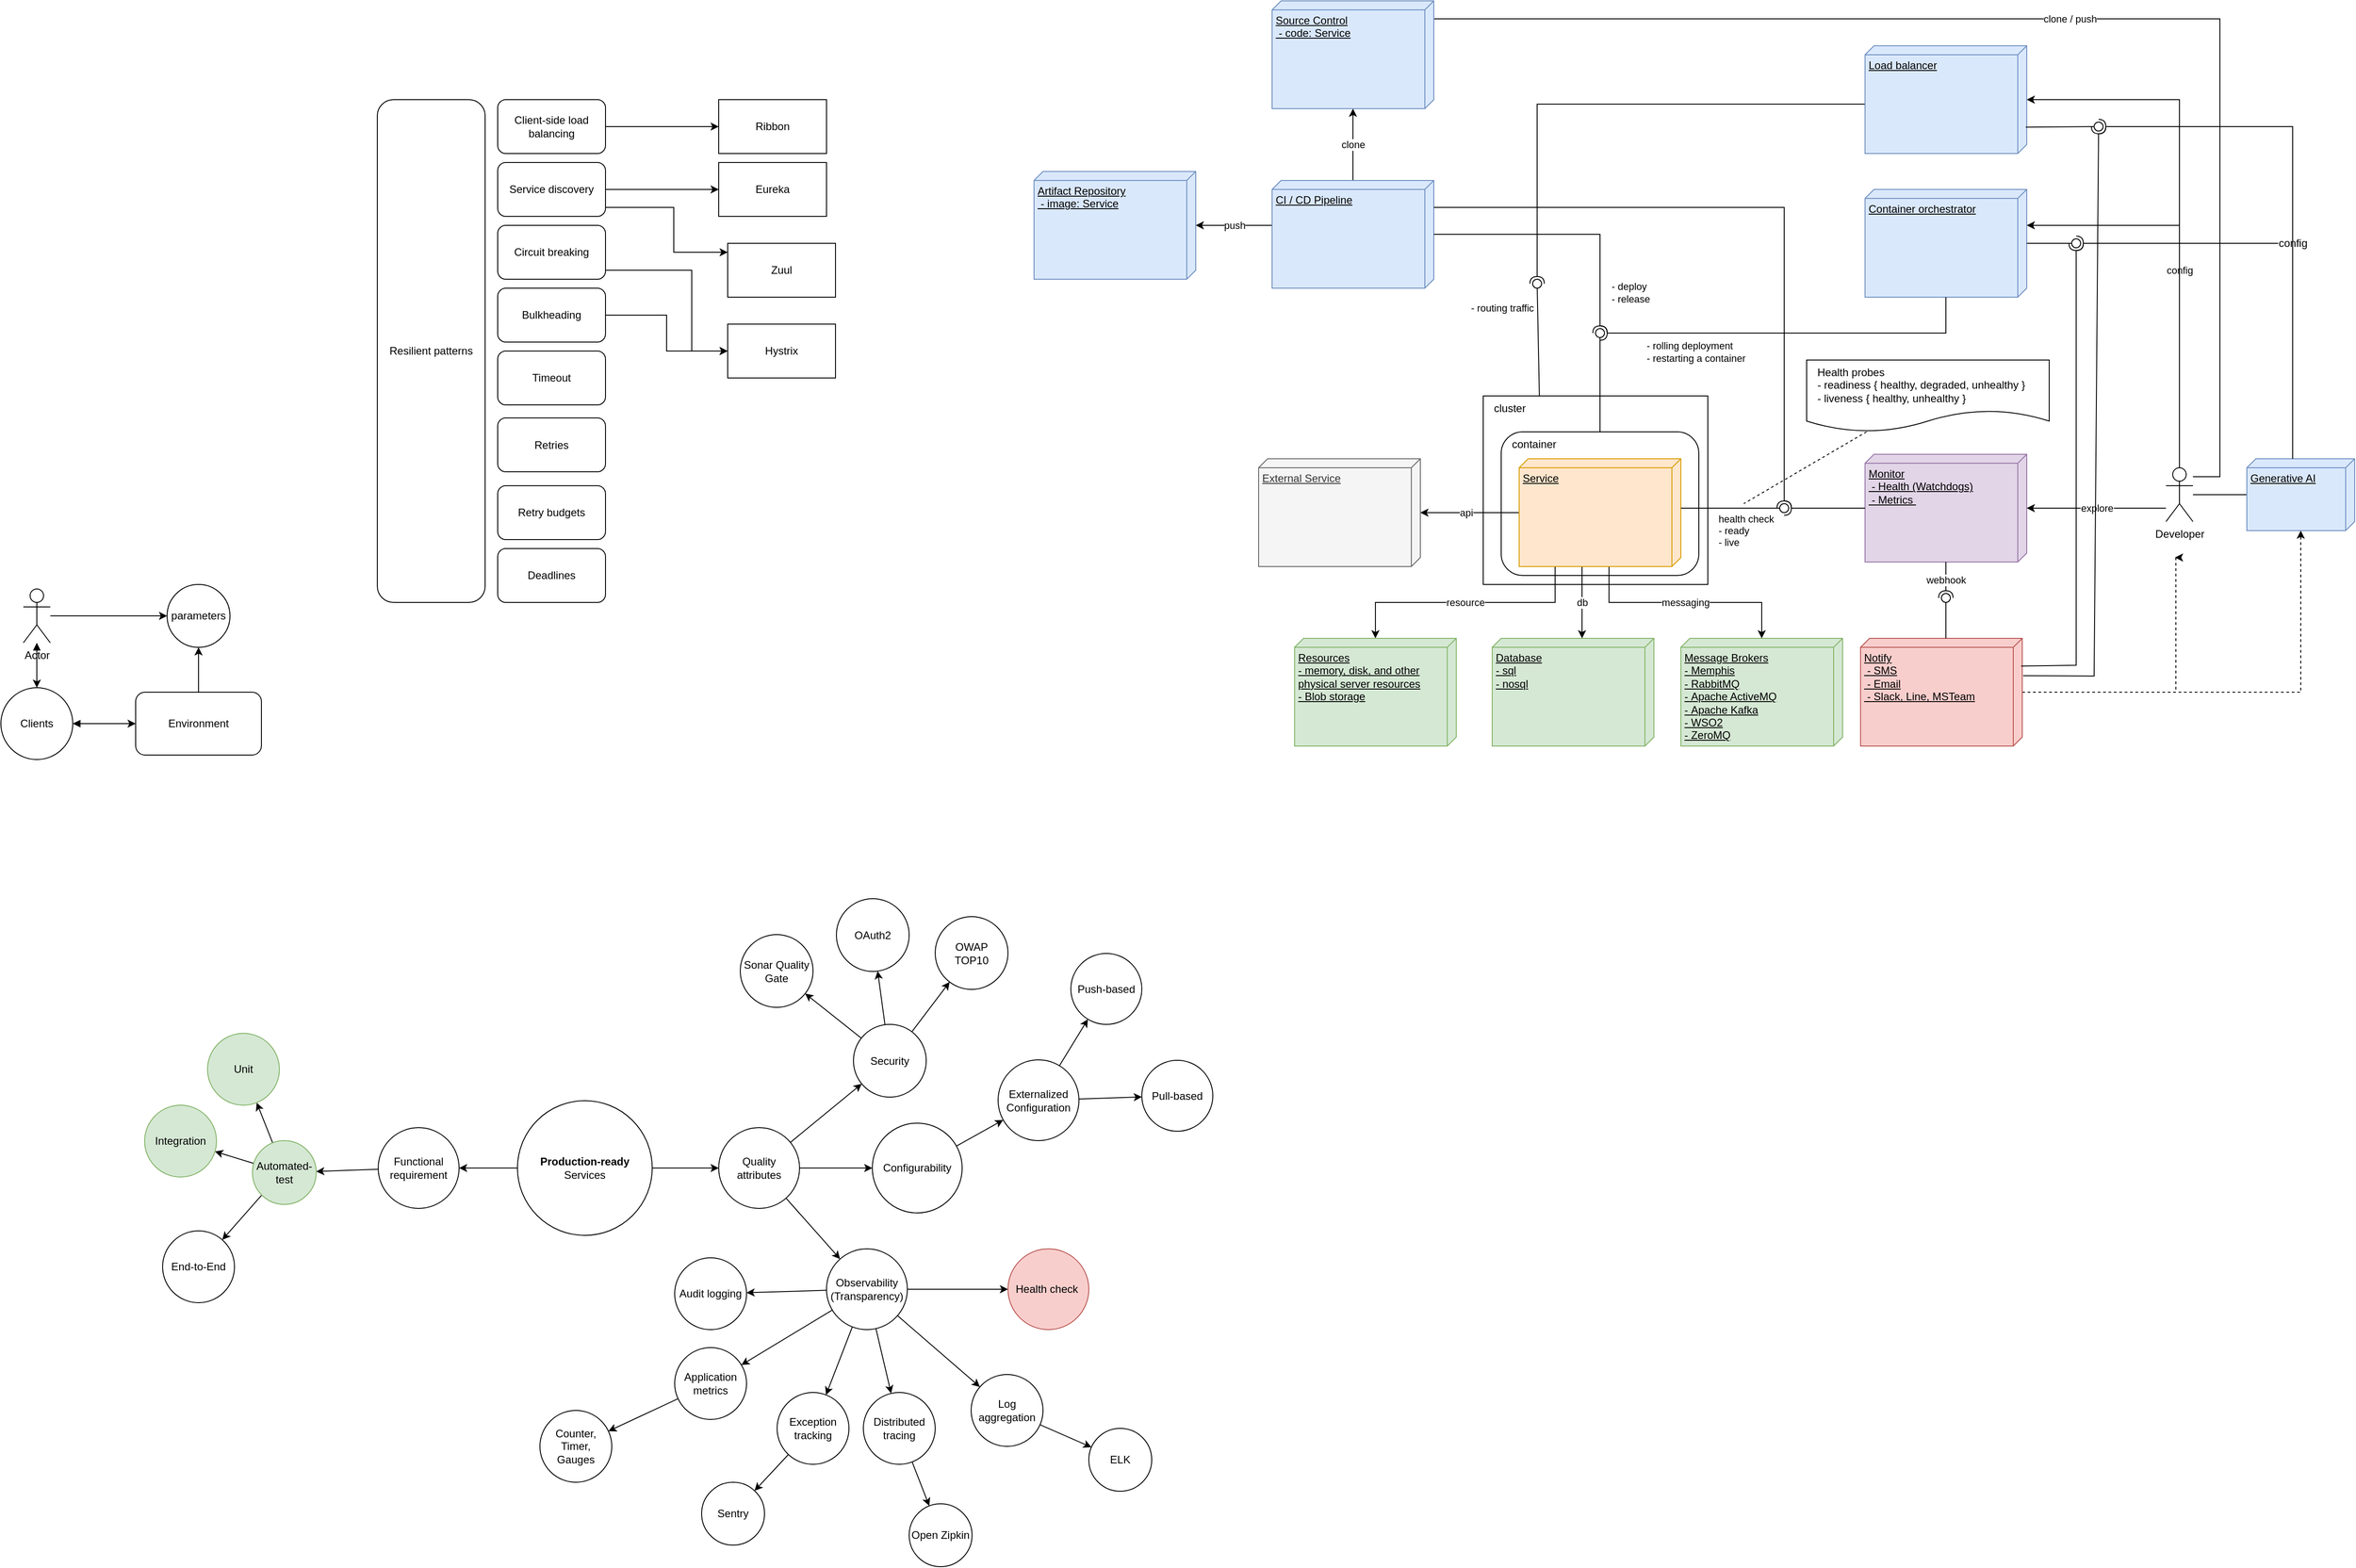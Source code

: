 <mxfile version="21.6.6" type="github">
  <diagram name="หน้า-1" id="d8-UFD6SmvWyo62A5cIa">
    <mxGraphModel dx="1761" dy="565" grid="1" gridSize="10" guides="1" tooltips="1" connect="1" arrows="1" fold="1" page="1" pageScale="1" pageWidth="827" pageHeight="1169" math="0" shadow="0">
      <root>
        <mxCell id="0" />
        <mxCell id="1" parent="0" />
        <mxCell id="7wkQh-Zvsg0QSBGbQNZC-4" value="Resilient patterns" style="rounded=1;whiteSpace=wrap;html=1;" parent="1" vertex="1">
          <mxGeometry x="-71" y="190" width="120" height="560" as="geometry" />
        </mxCell>
        <mxCell id="7wkQh-Zvsg0QSBGbQNZC-21" style="edgeStyle=orthogonalEdgeStyle;rounded=0;orthogonalLoop=1;jettySize=auto;html=1;" parent="1" source="7wkQh-Zvsg0QSBGbQNZC-5" target="7wkQh-Zvsg0QSBGbQNZC-15" edge="1">
          <mxGeometry relative="1" as="geometry" />
        </mxCell>
        <mxCell id="7wkQh-Zvsg0QSBGbQNZC-5" value="Client-side load balancing" style="rounded=1;whiteSpace=wrap;html=1;" parent="1" vertex="1">
          <mxGeometry x="63" y="190" width="120" height="60" as="geometry" />
        </mxCell>
        <mxCell id="7wkQh-Zvsg0QSBGbQNZC-22" style="edgeStyle=orthogonalEdgeStyle;rounded=0;orthogonalLoop=1;jettySize=auto;html=1;" parent="1" source="7wkQh-Zvsg0QSBGbQNZC-6" target="7wkQh-Zvsg0QSBGbQNZC-16" edge="1">
          <mxGeometry relative="1" as="geometry" />
        </mxCell>
        <mxCell id="7wkQh-Zvsg0QSBGbQNZC-23" style="edgeStyle=orthogonalEdgeStyle;rounded=0;orthogonalLoop=1;jettySize=auto;html=1;" parent="1" source="7wkQh-Zvsg0QSBGbQNZC-6" target="7wkQh-Zvsg0QSBGbQNZC-17" edge="1">
          <mxGeometry relative="1" as="geometry">
            <Array as="points">
              <mxPoint x="259" y="310" />
              <mxPoint x="259" y="360" />
            </Array>
          </mxGeometry>
        </mxCell>
        <mxCell id="7wkQh-Zvsg0QSBGbQNZC-6" value="Service discovery" style="rounded=1;whiteSpace=wrap;html=1;" parent="1" vertex="1">
          <mxGeometry x="63" y="260" width="120" height="60" as="geometry" />
        </mxCell>
        <mxCell id="7wkQh-Zvsg0QSBGbQNZC-20" style="edgeStyle=orthogonalEdgeStyle;rounded=0;orthogonalLoop=1;jettySize=auto;html=1;" parent="1" source="7wkQh-Zvsg0QSBGbQNZC-7" target="7wkQh-Zvsg0QSBGbQNZC-14" edge="1">
          <mxGeometry relative="1" as="geometry">
            <Array as="points">
              <mxPoint x="279" y="380" />
              <mxPoint x="279" y="470" />
            </Array>
          </mxGeometry>
        </mxCell>
        <mxCell id="7wkQh-Zvsg0QSBGbQNZC-7" value="Circuit breaking" style="rounded=1;whiteSpace=wrap;html=1;" parent="1" vertex="1">
          <mxGeometry x="63" y="330" width="120" height="60" as="geometry" />
        </mxCell>
        <mxCell id="7wkQh-Zvsg0QSBGbQNZC-19" style="edgeStyle=orthogonalEdgeStyle;rounded=0;orthogonalLoop=1;jettySize=auto;html=1;" parent="1" source="7wkQh-Zvsg0QSBGbQNZC-8" target="7wkQh-Zvsg0QSBGbQNZC-14" edge="1">
          <mxGeometry relative="1" as="geometry" />
        </mxCell>
        <mxCell id="7wkQh-Zvsg0QSBGbQNZC-8" value="Bulkheading" style="rounded=1;whiteSpace=wrap;html=1;" parent="1" vertex="1">
          <mxGeometry x="63" y="400" width="120" height="60" as="geometry" />
        </mxCell>
        <mxCell id="7wkQh-Zvsg0QSBGbQNZC-9" value="Timeout" style="rounded=1;whiteSpace=wrap;html=1;" parent="1" vertex="1">
          <mxGeometry x="63" y="470" width="120" height="60" as="geometry" />
        </mxCell>
        <mxCell id="7wkQh-Zvsg0QSBGbQNZC-10" value="Retries" style="rounded=1;whiteSpace=wrap;html=1;" parent="1" vertex="1">
          <mxGeometry x="63" y="544.5" width="120" height="60" as="geometry" />
        </mxCell>
        <mxCell id="7wkQh-Zvsg0QSBGbQNZC-11" value="Retry budgets" style="rounded=1;whiteSpace=wrap;html=1;" parent="1" vertex="1">
          <mxGeometry x="63" y="620" width="120" height="60" as="geometry" />
        </mxCell>
        <mxCell id="7wkQh-Zvsg0QSBGbQNZC-12" value="Deadlines" style="rounded=1;whiteSpace=wrap;html=1;" parent="1" vertex="1">
          <mxGeometry x="63" y="690" width="120" height="60" as="geometry" />
        </mxCell>
        <mxCell id="7wkQh-Zvsg0QSBGbQNZC-14" value="Hystrix" style="rounded=0;whiteSpace=wrap;html=1;" parent="1" vertex="1">
          <mxGeometry x="319" y="440" width="120" height="60" as="geometry" />
        </mxCell>
        <mxCell id="7wkQh-Zvsg0QSBGbQNZC-15" value="Ribbon" style="rounded=0;whiteSpace=wrap;html=1;" parent="1" vertex="1">
          <mxGeometry x="309" y="190" width="120" height="60" as="geometry" />
        </mxCell>
        <mxCell id="7wkQh-Zvsg0QSBGbQNZC-16" value="Eureka" style="rounded=0;whiteSpace=wrap;html=1;" parent="1" vertex="1">
          <mxGeometry x="309" y="260" width="120" height="60" as="geometry" />
        </mxCell>
        <mxCell id="7wkQh-Zvsg0QSBGbQNZC-17" value="Zuul" style="rounded=0;whiteSpace=wrap;html=1;" parent="1" vertex="1">
          <mxGeometry x="319" y="350" width="120" height="60" as="geometry" />
        </mxCell>
        <mxCell id="dCDHa6atHF2z7J-mqOoW-4" style="edgeStyle=orthogonalEdgeStyle;rounded=0;orthogonalLoop=1;jettySize=auto;html=1;" parent="1" source="dCDHa6atHF2z7J-mqOoW-1" target="dCDHa6atHF2z7J-mqOoW-3" edge="1">
          <mxGeometry relative="1" as="geometry" />
        </mxCell>
        <mxCell id="dCDHa6atHF2z7J-mqOoW-1" value="Environment" style="rounded=1;whiteSpace=wrap;html=1;" parent="1" vertex="1">
          <mxGeometry x="-340" y="850" width="140" height="70" as="geometry" />
        </mxCell>
        <mxCell id="dCDHa6atHF2z7J-mqOoW-3" value="parameters" style="ellipse;whiteSpace=wrap;html=1;aspect=fixed;" parent="1" vertex="1">
          <mxGeometry x="-305" y="730" width="70" height="70" as="geometry" />
        </mxCell>
        <mxCell id="dCDHa6atHF2z7J-mqOoW-6" style="edgeStyle=orthogonalEdgeStyle;rounded=0;orthogonalLoop=1;jettySize=auto;html=1;startArrow=block;startFill=1;" parent="1" source="dCDHa6atHF2z7J-mqOoW-5" target="dCDHa6atHF2z7J-mqOoW-1" edge="1">
          <mxGeometry relative="1" as="geometry" />
        </mxCell>
        <mxCell id="dCDHa6atHF2z7J-mqOoW-5" value="Clients" style="ellipse;whiteSpace=wrap;html=1;aspect=fixed;" parent="1" vertex="1">
          <mxGeometry x="-490" y="845" width="80" height="80" as="geometry" />
        </mxCell>
        <mxCell id="dCDHa6atHF2z7J-mqOoW-8" style="edgeStyle=orthogonalEdgeStyle;rounded=0;orthogonalLoop=1;jettySize=auto;html=1;" parent="1" source="dCDHa6atHF2z7J-mqOoW-7" target="dCDHa6atHF2z7J-mqOoW-3" edge="1">
          <mxGeometry relative="1" as="geometry" />
        </mxCell>
        <mxCell id="dCDHa6atHF2z7J-mqOoW-9" style="edgeStyle=orthogonalEdgeStyle;rounded=0;orthogonalLoop=1;jettySize=auto;html=1;startArrow=block;startFill=1;" parent="1" source="dCDHa6atHF2z7J-mqOoW-7" target="dCDHa6atHF2z7J-mqOoW-5" edge="1">
          <mxGeometry relative="1" as="geometry" />
        </mxCell>
        <mxCell id="dCDHa6atHF2z7J-mqOoW-7" value="Actor" style="shape=umlActor;verticalLabelPosition=bottom;verticalAlign=top;html=1;outlineConnect=0;" parent="1" vertex="1">
          <mxGeometry x="-465" y="735" width="30" height="60" as="geometry" />
        </mxCell>
        <mxCell id="OcXs_SolH9g82rhRqtJv-5" value="db" style="edgeStyle=orthogonalEdgeStyle;rounded=0;orthogonalLoop=1;jettySize=auto;html=1;" parent="1" source="OcXs_SolH9g82rhRqtJv-3" target="OcXs_SolH9g82rhRqtJv-4" edge="1">
          <mxGeometry relative="1" as="geometry">
            <Array as="points">
              <mxPoint x="1270" y="730" />
              <mxPoint x="1270" y="730" />
            </Array>
            <mxPoint as="offset" />
          </mxGeometry>
        </mxCell>
        <mxCell id="OcXs_SolH9g82rhRqtJv-7" style="edgeStyle=orthogonalEdgeStyle;rounded=0;orthogonalLoop=1;jettySize=auto;html=1;" parent="1" source="OcXs_SolH9g82rhRqtJv-3" target="OcXs_SolH9g82rhRqtJv-6" edge="1">
          <mxGeometry relative="1" as="geometry" />
        </mxCell>
        <mxCell id="OcXs_SolH9g82rhRqtJv-8" value="api" style="edgeLabel;html=1;align=center;verticalAlign=middle;resizable=0;points=[];" parent="OcXs_SolH9g82rhRqtJv-7" vertex="1" connectable="0">
          <mxGeometry x="0.071" relative="1" as="geometry">
            <mxPoint as="offset" />
          </mxGeometry>
        </mxCell>
        <mxCell id="OcXs_SolH9g82rhRqtJv-27" value="messaging" style="edgeStyle=orthogonalEdgeStyle;rounded=0;orthogonalLoop=1;jettySize=auto;html=1;" parent="1" source="OcXs_SolH9g82rhRqtJv-3" target="OcXs_SolH9g82rhRqtJv-26" edge="1">
          <mxGeometry relative="1" as="geometry">
            <Array as="points">
              <mxPoint x="1300" y="750" />
              <mxPoint x="1470" y="750" />
            </Array>
          </mxGeometry>
        </mxCell>
        <mxCell id="OcXs_SolH9g82rhRqtJv-32" value="resource" style="edgeStyle=orthogonalEdgeStyle;rounded=0;orthogonalLoop=1;jettySize=auto;html=1;" parent="1" source="OcXs_SolH9g82rhRqtJv-3" target="OcXs_SolH9g82rhRqtJv-31" edge="1">
          <mxGeometry relative="1" as="geometry">
            <Array as="points">
              <mxPoint x="1240" y="750" />
              <mxPoint x="1040" y="750" />
            </Array>
          </mxGeometry>
        </mxCell>
        <mxCell id="OcXs_SolH9g82rhRqtJv-3" value="Service" style="verticalAlign=top;align=left;spacingTop=8;spacingLeft=2;spacingRight=12;shape=cube;size=10;direction=south;fontStyle=4;html=1;whiteSpace=wrap;fillColor=#ffe6cc;strokeColor=#d79b00;" parent="1" vertex="1">
          <mxGeometry x="1200" y="590" width="180" height="120" as="geometry" />
        </mxCell>
        <mxCell id="OcXs_SolH9g82rhRqtJv-4" value="Database&lt;br&gt;- sql&lt;br&gt;- nosql" style="verticalAlign=top;align=left;spacingTop=8;spacingLeft=2;spacingRight=12;shape=cube;size=10;direction=south;fontStyle=4;html=1;whiteSpace=wrap;fillColor=#d5e8d4;strokeColor=#82b366;" parent="1" vertex="1">
          <mxGeometry x="1170" y="790" width="180" height="120" as="geometry" />
        </mxCell>
        <mxCell id="OcXs_SolH9g82rhRqtJv-6" value="External&amp;nbsp;Service" style="verticalAlign=top;align=left;spacingTop=8;spacingLeft=2;spacingRight=12;shape=cube;size=10;direction=south;fontStyle=4;html=1;whiteSpace=wrap;fillColor=#f5f5f5;fontColor=#333333;strokeColor=#666666;" parent="1" vertex="1">
          <mxGeometry x="910" y="590" width="180" height="120" as="geometry" />
        </mxCell>
        <mxCell id="OcXs_SolH9g82rhRqtJv-11" value="Monitor&lt;br&gt;&amp;nbsp;- Health (Watchdogs)&lt;br&gt;&amp;nbsp;- Metrics&amp;nbsp;" style="verticalAlign=top;align=left;spacingTop=8;spacingLeft=2;spacingRight=12;shape=cube;size=10;direction=south;fontStyle=4;html=1;whiteSpace=wrap;fillColor=#e1d5e7;strokeColor=#9673a6;" parent="1" vertex="1">
          <mxGeometry x="1585" y="585" width="180" height="120" as="geometry" />
        </mxCell>
        <mxCell id="OcXs_SolH9g82rhRqtJv-24" value="" style="edgeStyle=orthogonalEdgeStyle;rounded=0;orthogonalLoop=1;jettySize=auto;html=1;dashed=1;" parent="1" source="OcXs_SolH9g82rhRqtJv-13" edge="1">
          <mxGeometry x="-0.002" y="-20" relative="1" as="geometry">
            <mxPoint x="1930" y="700" as="targetPoint" />
            <Array as="points">
              <mxPoint x="1931" y="850" />
              <mxPoint x="1931" y="700" />
            </Array>
            <mxPoint as="offset" />
          </mxGeometry>
        </mxCell>
        <mxCell id="OcXs_SolH9g82rhRqtJv-79" style="edgeStyle=orthogonalEdgeStyle;rounded=0;orthogonalLoop=1;jettySize=auto;html=1;dashed=1;" parent="1" source="OcXs_SolH9g82rhRqtJv-13" target="OcXs_SolH9g82rhRqtJv-68" edge="1">
          <mxGeometry relative="1" as="geometry" />
        </mxCell>
        <mxCell id="OcXs_SolH9g82rhRqtJv-13" value="Notify&lt;br&gt;&amp;nbsp;- SMS&lt;br&gt;&amp;nbsp;- Email&lt;br&gt;&amp;nbsp;- Slack, Line, MSTeam" style="verticalAlign=top;align=left;spacingTop=8;spacingLeft=2;spacingRight=12;shape=cube;size=10;direction=south;fontStyle=4;html=1;whiteSpace=wrap;fillColor=#f8cecc;strokeColor=#b85450;" parent="1" vertex="1">
          <mxGeometry x="1580" y="790" width="180" height="120" as="geometry" />
        </mxCell>
        <mxCell id="OcXs_SolH9g82rhRqtJv-14" value="webhook" style="rounded=0;orthogonalLoop=1;jettySize=auto;html=1;endArrow=halfCircle;endFill=0;endSize=6;strokeWidth=1;sketch=0;" parent="1" source="OcXs_SolH9g82rhRqtJv-11" target="OcXs_SolH9g82rhRqtJv-16" edge="1">
          <mxGeometry relative="1" as="geometry">
            <mxPoint x="1610" y="745" as="sourcePoint" />
          </mxGeometry>
        </mxCell>
        <mxCell id="OcXs_SolH9g82rhRqtJv-15" value="" style="rounded=0;orthogonalLoop=1;jettySize=auto;html=1;endArrow=oval;endFill=0;sketch=0;sourcePerimeterSpacing=0;targetPerimeterSpacing=0;endSize=10;exitX=0;exitY=0;exitDx=0;exitDy=85;exitPerimeter=0;" parent="1" source="OcXs_SolH9g82rhRqtJv-13" target="OcXs_SolH9g82rhRqtJv-16" edge="1">
          <mxGeometry relative="1" as="geometry">
            <mxPoint x="1570" y="745" as="sourcePoint" />
          </mxGeometry>
        </mxCell>
        <mxCell id="OcXs_SolH9g82rhRqtJv-16" value="" style="ellipse;whiteSpace=wrap;html=1;align=center;aspect=fixed;fillColor=none;strokeColor=none;resizable=0;perimeter=centerPerimeter;rotatable=0;allowArrows=0;points=[];outlineConnect=1;" parent="1" vertex="1">
          <mxGeometry x="1670" y="740" width="10" height="10" as="geometry" />
        </mxCell>
        <mxCell id="OcXs_SolH9g82rhRqtJv-17" value="" style="rounded=0;orthogonalLoop=1;jettySize=auto;html=1;endArrow=halfCircle;endFill=0;endSize=6;strokeWidth=1;sketch=0;" parent="1" source="OcXs_SolH9g82rhRqtJv-11" target="OcXs_SolH9g82rhRqtJv-19" edge="1">
          <mxGeometry relative="1" as="geometry">
            <mxPoint x="1610" y="745" as="sourcePoint" />
          </mxGeometry>
        </mxCell>
        <mxCell id="OcXs_SolH9g82rhRqtJv-18" value="health check&lt;br&gt;- ready&lt;br&gt;- live" style="rounded=0;orthogonalLoop=1;jettySize=auto;html=1;endArrow=oval;endFill=0;sketch=0;sourcePerimeterSpacing=0;targetPerimeterSpacing=0;endSize=10;exitX=0;exitY=0;exitDx=55;exitDy=0;exitPerimeter=0;align=left;" parent="1" source="OcXs_SolH9g82rhRqtJv-3" target="OcXs_SolH9g82rhRqtJv-19" edge="1">
          <mxGeometry x="-0.304" y="-25" relative="1" as="geometry">
            <mxPoint x="1570" y="745" as="sourcePoint" />
            <mxPoint as="offset" />
          </mxGeometry>
        </mxCell>
        <mxCell id="OcXs_SolH9g82rhRqtJv-19" value="" style="ellipse;whiteSpace=wrap;html=1;align=center;aspect=fixed;fillColor=none;strokeColor=none;resizable=0;perimeter=centerPerimeter;rotatable=0;allowArrows=0;points=[];outlineConnect=1;" parent="1" vertex="1">
          <mxGeometry x="1490" y="640" width="10" height="10" as="geometry" />
        </mxCell>
        <mxCell id="OcXs_SolH9g82rhRqtJv-25" value="explore" style="edgeStyle=orthogonalEdgeStyle;rounded=0;orthogonalLoop=1;jettySize=auto;html=1;" parent="1" source="OcXs_SolH9g82rhRqtJv-20" target="OcXs_SolH9g82rhRqtJv-11" edge="1">
          <mxGeometry relative="1" as="geometry">
            <Array as="points">
              <mxPoint x="1880" y="645" />
              <mxPoint x="1880" y="645" />
            </Array>
          </mxGeometry>
        </mxCell>
        <mxCell id="OcXs_SolH9g82rhRqtJv-55" value="config" style="edgeStyle=orthogonalEdgeStyle;rounded=0;orthogonalLoop=1;jettySize=auto;html=1;" parent="1" source="OcXs_SolH9g82rhRqtJv-20" target="OcXs_SolH9g82rhRqtJv-33" edge="1">
          <mxGeometry relative="1" as="geometry">
            <Array as="points">
              <mxPoint x="1935" y="330" />
            </Array>
          </mxGeometry>
        </mxCell>
        <mxCell id="OcXs_SolH9g82rhRqtJv-61" style="edgeStyle=orthogonalEdgeStyle;rounded=0;orthogonalLoop=1;jettySize=auto;html=1;" parent="1" source="OcXs_SolH9g82rhRqtJv-20" target="OcXs_SolH9g82rhRqtJv-60" edge="1">
          <mxGeometry relative="1" as="geometry">
            <Array as="points">
              <mxPoint x="1935" y="190" />
            </Array>
          </mxGeometry>
        </mxCell>
        <mxCell id="OcXs_SolH9g82rhRqtJv-91" value="clone / push" style="edgeStyle=orthogonalEdgeStyle;rounded=0;orthogonalLoop=1;jettySize=auto;html=1;endArrow=none;endFill=0;" parent="1" source="OcXs_SolH9g82rhRqtJv-20" target="OcXs_SolH9g82rhRqtJv-81" edge="1">
          <mxGeometry relative="1" as="geometry">
            <Array as="points">
              <mxPoint x="1980" y="610" />
              <mxPoint x="1980" y="100" />
            </Array>
          </mxGeometry>
        </mxCell>
        <mxCell id="OcXs_SolH9g82rhRqtJv-20" value="Developer" style="shape=umlActor;verticalLabelPosition=bottom;verticalAlign=top;html=1;" parent="1" vertex="1">
          <mxGeometry x="1920" y="600" width="30" height="60" as="geometry" />
        </mxCell>
        <mxCell id="OcXs_SolH9g82rhRqtJv-26" value="Message Brokers&lt;br&gt;-&amp;nbsp;Memphis&lt;br&gt;-&amp;nbsp;RabbitMQ&lt;br&gt;-&amp;nbsp;Apache ActiveMQ&lt;br style=&quot;border-color: var(--border-color);&quot;&gt;-&amp;nbsp;Apache Kafka&lt;br&gt;-&amp;nbsp;WSO2&lt;br&gt;-&amp;nbsp;ZeroMQ" style="verticalAlign=top;align=left;spacingTop=8;spacingLeft=2;spacingRight=12;shape=cube;size=10;direction=south;fontStyle=4;html=1;whiteSpace=wrap;fillColor=#d5e8d4;strokeColor=#82b366;" parent="1" vertex="1">
          <mxGeometry x="1380" y="790" width="180" height="120" as="geometry" />
        </mxCell>
        <mxCell id="OcXs_SolH9g82rhRqtJv-30" style="rounded=0;orthogonalLoop=1;jettySize=auto;html=1;dashed=1;endArrow=none;endFill=0;" parent="1" source="OcXs_SolH9g82rhRqtJv-28" edge="1">
          <mxGeometry relative="1" as="geometry">
            <mxPoint x="1450" y="640" as="targetPoint" />
          </mxGeometry>
        </mxCell>
        <mxCell id="OcXs_SolH9g82rhRqtJv-28" value="&lt;br&gt;Health probes&lt;br&gt;- readiness { healthy, degraded, unhealthy }&lt;br&gt;- liveness { healthy, unhealthy }&lt;br&gt;&amp;nbsp;" style="shape=document;whiteSpace=wrap;html=1;boundedLbl=1;align=left;spacingLeft=10;" parent="1" vertex="1">
          <mxGeometry x="1520" y="480" width="270" height="80" as="geometry" />
        </mxCell>
        <mxCell id="OcXs_SolH9g82rhRqtJv-31" value="Resources&lt;br&gt;-&amp;nbsp;memory, disk, and other physical server resources&lt;br&gt;- Blob storage" style="verticalAlign=top;align=left;spacingTop=8;spacingLeft=2;spacingRight=12;shape=cube;size=10;direction=south;fontStyle=4;html=1;whiteSpace=wrap;fillColor=#d5e8d4;strokeColor=#82b366;" parent="1" vertex="1">
          <mxGeometry x="950" y="790" width="180" height="120" as="geometry" />
        </mxCell>
        <mxCell id="OcXs_SolH9g82rhRqtJv-33" value="Container orchestrator" style="verticalAlign=top;align=left;spacingTop=8;spacingLeft=2;spacingRight=12;shape=cube;size=10;direction=south;fontStyle=4;html=1;whiteSpace=wrap;fillColor=#dae8fc;strokeColor=#6c8ebf;" parent="1" vertex="1">
          <mxGeometry x="1585" y="290" width="180" height="120" as="geometry" />
        </mxCell>
        <mxCell id="OcXs_SolH9g82rhRqtJv-36" value="container" style="rounded=1;whiteSpace=wrap;html=1;fillColor=none;align=left;verticalAlign=top;spacingLeft=10;" parent="1" vertex="1">
          <mxGeometry x="1180" y="560" width="220" height="160" as="geometry" />
        </mxCell>
        <mxCell id="OcXs_SolH9g82rhRqtJv-41" value="" style="rounded=0;orthogonalLoop=1;jettySize=auto;html=1;endArrow=halfCircle;endFill=0;endSize=6;strokeWidth=1;sketch=0;edgeStyle=orthogonalEdgeStyle;" parent="1" source="OcXs_SolH9g82rhRqtJv-33" edge="1">
          <mxGeometry relative="1" as="geometry">
            <mxPoint x="1590" y="360" as="sourcePoint" />
            <mxPoint x="1290" y="450" as="targetPoint" />
            <Array as="points">
              <mxPoint x="1675" y="450" />
            </Array>
          </mxGeometry>
        </mxCell>
        <mxCell id="OcXs_SolH9g82rhRqtJv-42" value="-&amp;nbsp;rolling&amp;nbsp;deployment&amp;nbsp;&lt;br&gt;-&amp;nbsp;restarting a container" style="rounded=0;orthogonalLoop=1;jettySize=auto;html=1;endArrow=oval;endFill=0;sketch=0;sourcePerimeterSpacing=0;targetPerimeterSpacing=0;endSize=10;align=left;" parent="1" edge="1">
          <mxGeometry x="0.636" y="-50" relative="1" as="geometry">
            <mxPoint x="1290" y="560" as="sourcePoint" />
            <mxPoint x="1290" y="450" as="targetPoint" />
            <mxPoint y="1" as="offset" />
          </mxGeometry>
        </mxCell>
        <mxCell id="OcXs_SolH9g82rhRqtJv-43" value="" style="ellipse;whiteSpace=wrap;html=1;align=center;aspect=fixed;fillColor=none;strokeColor=none;resizable=0;perimeter=centerPerimeter;rotatable=0;allowArrows=0;points=[];outlineConnect=1;" parent="1" vertex="1">
          <mxGeometry x="1105" y="480" width="10" height="10" as="geometry" />
        </mxCell>
        <mxCell id="OcXs_SolH9g82rhRqtJv-52" value="" style="rounded=0;orthogonalLoop=1;jettySize=auto;html=1;endArrow=halfCircle;endFill=0;endSize=6;strokeWidth=1;sketch=0;exitX=0.257;exitY=0.007;exitDx=0;exitDy=0;exitPerimeter=0;" parent="1" source="OcXs_SolH9g82rhRqtJv-13" target="OcXs_SolH9g82rhRqtJv-54" edge="1">
          <mxGeometry relative="1" as="geometry">
            <mxPoint x="1750" y="820" as="sourcePoint" />
            <Array as="points">
              <mxPoint x="1820" y="820" />
            </Array>
          </mxGeometry>
        </mxCell>
        <mxCell id="OcXs_SolH9g82rhRqtJv-53" value="" style="rounded=0;orthogonalLoop=1;jettySize=auto;html=1;endArrow=oval;endFill=0;sketch=0;sourcePerimeterSpacing=0;targetPerimeterSpacing=0;endSize=10;" parent="1" source="OcXs_SolH9g82rhRqtJv-33" target="OcXs_SolH9g82rhRqtJv-54" edge="1">
          <mxGeometry relative="1" as="geometry">
            <mxPoint x="1800" y="350" as="sourcePoint" />
          </mxGeometry>
        </mxCell>
        <mxCell id="OcXs_SolH9g82rhRqtJv-54" value="" style="ellipse;whiteSpace=wrap;html=1;align=center;aspect=fixed;fillColor=none;strokeColor=none;resizable=0;perimeter=centerPerimeter;rotatable=0;allowArrows=0;points=[];outlineConnect=1;" parent="1" vertex="1">
          <mxGeometry x="1815" y="345" width="10" height="10" as="geometry" />
        </mxCell>
        <mxCell id="OcXs_SolH9g82rhRqtJv-56" value="cluster" style="rounded=0;whiteSpace=wrap;html=1;fillColor=none;verticalAlign=top;align=left;spacingLeft=10;" parent="1" vertex="1">
          <mxGeometry x="1160" y="520" width="250" height="210" as="geometry" />
        </mxCell>
        <mxCell id="OcXs_SolH9g82rhRqtJv-57" value="" style="rounded=0;orthogonalLoop=1;jettySize=auto;html=1;endArrow=halfCircle;endFill=0;endSize=6;strokeWidth=1;sketch=0;exitX=0;exitY=0;exitDx=65;exitDy=180;exitPerimeter=0;" parent="1" source="OcXs_SolH9g82rhRqtJv-60" target="OcXs_SolH9g82rhRqtJv-59" edge="1">
          <mxGeometry relative="1" as="geometry">
            <mxPoint x="1240" y="395" as="sourcePoint" />
            <Array as="points">
              <mxPoint x="1220" y="195" />
            </Array>
          </mxGeometry>
        </mxCell>
        <mxCell id="OcXs_SolH9g82rhRqtJv-58" value="-&amp;nbsp;routing traffic" style="rounded=0;orthogonalLoop=1;jettySize=auto;html=1;endArrow=oval;endFill=0;sketch=0;sourcePerimeterSpacing=0;targetPerimeterSpacing=0;endSize=10;exitX=0.25;exitY=0;exitDx=0;exitDy=0;" parent="1" source="OcXs_SolH9g82rhRqtJv-56" target="OcXs_SolH9g82rhRqtJv-59" edge="1">
          <mxGeometry x="0.565" y="40" relative="1" as="geometry">
            <mxPoint x="1200" y="395" as="sourcePoint" />
            <mxPoint y="-1" as="offset" />
          </mxGeometry>
        </mxCell>
        <mxCell id="OcXs_SolH9g82rhRqtJv-59" value="" style="ellipse;whiteSpace=wrap;html=1;align=center;aspect=fixed;fillColor=none;strokeColor=none;resizable=0;perimeter=centerPerimeter;rotatable=0;allowArrows=0;points=[];outlineConnect=1;" parent="1" vertex="1">
          <mxGeometry x="1215" y="390" width="10" height="10" as="geometry" />
        </mxCell>
        <mxCell id="OcXs_SolH9g82rhRqtJv-60" value="Load balancer" style="verticalAlign=top;align=left;spacingTop=8;spacingLeft=2;spacingRight=12;shape=cube;size=10;direction=south;fontStyle=4;html=1;whiteSpace=wrap;fillColor=#dae8fc;strokeColor=#6c8ebf;" parent="1" vertex="1">
          <mxGeometry x="1585" y="130" width="180" height="120" as="geometry" />
        </mxCell>
        <mxCell id="OcXs_SolH9g82rhRqtJv-65" value="" style="rounded=0;orthogonalLoop=1;jettySize=auto;html=1;endArrow=halfCircle;endFill=0;endSize=6;strokeWidth=1;sketch=0;exitX=0.347;exitY=-0.006;exitDx=0;exitDy=0;exitPerimeter=0;" parent="1" source="OcXs_SolH9g82rhRqtJv-13" target="OcXs_SolH9g82rhRqtJv-67" edge="1">
          <mxGeometry relative="1" as="geometry">
            <mxPoint x="1840" y="844.912" as="sourcePoint" />
            <Array as="points">
              <mxPoint x="1840" y="832" />
            </Array>
          </mxGeometry>
        </mxCell>
        <mxCell id="OcXs_SolH9g82rhRqtJv-66" value="" style="rounded=0;orthogonalLoop=1;jettySize=auto;html=1;endArrow=oval;endFill=0;sketch=0;sourcePerimeterSpacing=0;targetPerimeterSpacing=0;endSize=10;exitX=0.755;exitY=0.006;exitDx=0;exitDy=0;exitPerimeter=0;entryX=0.382;entryY=0.754;entryDx=0;entryDy=0;entryPerimeter=0;" parent="1" source="OcXs_SolH9g82rhRqtJv-60" target="OcXs_SolH9g82rhRqtJv-67" edge="1">
          <mxGeometry relative="1" as="geometry">
            <mxPoint x="1825" y="220" as="sourcePoint" />
          </mxGeometry>
        </mxCell>
        <mxCell id="OcXs_SolH9g82rhRqtJv-67" value="" style="ellipse;whiteSpace=wrap;html=1;align=center;aspect=fixed;fillColor=none;strokeColor=none;resizable=0;perimeter=centerPerimeter;rotatable=0;allowArrows=0;points=[];outlineConnect=1;" parent="1" vertex="1">
          <mxGeometry x="1840" y="215" width="10" height="10" as="geometry" />
        </mxCell>
        <mxCell id="OcXs_SolH9g82rhRqtJv-70" style="edgeStyle=orthogonalEdgeStyle;rounded=0;orthogonalLoop=1;jettySize=auto;html=1;endArrow=none;endFill=0;" parent="1" source="OcXs_SolH9g82rhRqtJv-68" target="OcXs_SolH9g82rhRqtJv-20" edge="1">
          <mxGeometry relative="1" as="geometry" />
        </mxCell>
        <mxCell id="OcXs_SolH9g82rhRqtJv-68" value="Generative AI" style="verticalAlign=top;align=left;spacingTop=8;spacingLeft=2;spacingRight=12;shape=cube;size=10;direction=south;fontStyle=4;html=1;whiteSpace=wrap;fillColor=#dae8fc;strokeColor=#6c8ebf;" parent="1" vertex="1">
          <mxGeometry x="2010" y="590" width="120" height="80" as="geometry" />
        </mxCell>
        <mxCell id="OcXs_SolH9g82rhRqtJv-73" value="config" style="rounded=0;orthogonalLoop=1;jettySize=auto;html=1;endArrow=halfCircle;endFill=0;strokeWidth=1;sketch=0;fontSize=12;entryX=1.45;entryY=1;entryDx=0;entryDy=0;entryPerimeter=0;edgeStyle=orthogonalEdgeStyle;" parent="1" source="OcXs_SolH9g82rhRqtJv-68" target="OcXs_SolH9g82rhRqtJv-54" edge="1">
          <mxGeometry relative="1" as="geometry">
            <mxPoint x="2065" y="360" as="sourcePoint" />
            <Array as="points">
              <mxPoint x="2061" y="350" />
            </Array>
          </mxGeometry>
        </mxCell>
        <mxCell id="OcXs_SolH9g82rhRqtJv-74" value="" style="ellipse;whiteSpace=wrap;html=1;align=center;aspect=fixed;fillColor=none;strokeColor=none;resizable=0;perimeter=centerPerimeter;rotatable=0;allowArrows=0;points=[];outlineConnect=1;" parent="1" vertex="1">
          <mxGeometry x="2040" y="355" width="10" height="10" as="geometry" />
        </mxCell>
        <mxCell id="OcXs_SolH9g82rhRqtJv-76" value="" style="rounded=0;orthogonalLoop=1;jettySize=auto;html=1;endArrow=halfCircle;endFill=0;endSize=6;strokeWidth=1;sketch=0;fontSize=12;edgeStyle=orthogonalEdgeStyle;" parent="1" source="OcXs_SolH9g82rhRqtJv-68" target="OcXs_SolH9g82rhRqtJv-77" edge="1">
          <mxGeometry relative="1" as="geometry">
            <mxPoint x="2050" y="220" as="sourcePoint" />
            <Array as="points">
              <mxPoint x="2061" y="220" />
            </Array>
          </mxGeometry>
        </mxCell>
        <mxCell id="OcXs_SolH9g82rhRqtJv-77" value="" style="ellipse;whiteSpace=wrap;html=1;align=center;aspect=fixed;fillColor=none;strokeColor=none;resizable=0;perimeter=centerPerimeter;rotatable=0;allowArrows=0;points=[];outlineConnect=1;" parent="1" vertex="1">
          <mxGeometry x="1840" y="215" width="10" height="10" as="geometry" />
        </mxCell>
        <mxCell id="OcXs_SolH9g82rhRqtJv-82" value="clone" style="edgeStyle=orthogonalEdgeStyle;rounded=0;orthogonalLoop=1;jettySize=auto;html=1;" parent="1" source="OcXs_SolH9g82rhRqtJv-80" target="OcXs_SolH9g82rhRqtJv-81" edge="1">
          <mxGeometry relative="1" as="geometry" />
        </mxCell>
        <mxCell id="OcXs_SolH9g82rhRqtJv-90" value="push" style="edgeStyle=orthogonalEdgeStyle;rounded=0;orthogonalLoop=1;jettySize=auto;html=1;" parent="1" source="OcXs_SolH9g82rhRqtJv-80" target="OcXs_SolH9g82rhRqtJv-89" edge="1">
          <mxGeometry relative="1" as="geometry">
            <Array as="points">
              <mxPoint x="880" y="330" />
            </Array>
          </mxGeometry>
        </mxCell>
        <mxCell id="OcXs_SolH9g82rhRqtJv-80" value="CI / CD Pipeline&lt;br&gt;" style="verticalAlign=top;align=left;spacingTop=8;spacingLeft=2;spacingRight=12;shape=cube;size=10;direction=south;fontStyle=4;html=1;whiteSpace=wrap;fillColor=#dae8fc;strokeColor=#6c8ebf;" parent="1" vertex="1">
          <mxGeometry x="925" y="280" width="180" height="120" as="geometry" />
        </mxCell>
        <mxCell id="OcXs_SolH9g82rhRqtJv-81" value="Source Control&lt;br&gt;&amp;nbsp;- code: Service" style="verticalAlign=top;align=left;spacingTop=8;spacingLeft=2;spacingRight=12;shape=cube;size=10;direction=south;fontStyle=4;html=1;whiteSpace=wrap;fillColor=#dae8fc;strokeColor=#6c8ebf;" parent="1" vertex="1">
          <mxGeometry x="925" y="80" width="180" height="120" as="geometry" />
        </mxCell>
        <mxCell id="OcXs_SolH9g82rhRqtJv-83" value="" style="rounded=0;orthogonalLoop=1;jettySize=auto;html=1;endArrow=halfCircle;endFill=0;endSize=6;strokeWidth=1;sketch=0;fontSize=12;edgeStyle=orthogonalEdgeStyle;" parent="1" source="OcXs_SolH9g82rhRqtJv-80" edge="1">
          <mxGeometry relative="1" as="geometry">
            <mxPoint x="1005" y="485" as="sourcePoint" />
            <mxPoint x="1290" y="450" as="targetPoint" />
            <Array as="points">
              <mxPoint x="1290" y="340" />
            </Array>
          </mxGeometry>
        </mxCell>
        <mxCell id="OcXs_SolH9g82rhRqtJv-85" value="- deploy&lt;br&gt;- release" style="edgeLabel;html=1;align=left;verticalAlign=middle;resizable=0;points=[];" parent="OcXs_SolH9g82rhRqtJv-83" vertex="1" connectable="0">
          <mxGeometry x="0.123" y="-3" relative="1" as="geometry">
            <mxPoint x="30" y="62" as="offset" />
          </mxGeometry>
        </mxCell>
        <mxCell id="OcXs_SolH9g82rhRqtJv-84" value="" style="ellipse;whiteSpace=wrap;html=1;align=center;aspect=fixed;fillColor=none;strokeColor=none;resizable=0;perimeter=centerPerimeter;rotatable=0;allowArrows=0;points=[];outlineConnect=1;" parent="1" vertex="1">
          <mxGeometry x="980" y="480" width="10" height="10" as="geometry" />
        </mxCell>
        <mxCell id="OcXs_SolH9g82rhRqtJv-87" value="" style="rounded=0;orthogonalLoop=1;jettySize=auto;html=1;endArrow=halfCircle;endFill=0;endSize=6;strokeWidth=1;sketch=0;fontSize=12;entryX=1.2;entryY=0.5;entryDx=0;entryDy=0;entryPerimeter=0;edgeStyle=orthogonalEdgeStyle;" parent="1" source="OcXs_SolH9g82rhRqtJv-80" target="OcXs_SolH9g82rhRqtJv-19" edge="1">
          <mxGeometry relative="1" as="geometry">
            <mxPoint x="1495" y="405" as="sourcePoint" />
            <Array as="points">
              <mxPoint x="1495" y="310" />
            </Array>
          </mxGeometry>
        </mxCell>
        <mxCell id="OcXs_SolH9g82rhRqtJv-88" value="" style="ellipse;whiteSpace=wrap;html=1;align=center;aspect=fixed;fillColor=none;strokeColor=none;resizable=0;perimeter=centerPerimeter;rotatable=0;allowArrows=0;points=[];outlineConnect=1;" parent="1" vertex="1">
          <mxGeometry x="1470" y="400" width="10" height="10" as="geometry" />
        </mxCell>
        <mxCell id="OcXs_SolH9g82rhRqtJv-89" value="Artifact Repository&lt;br&gt;&amp;nbsp;- image: Service" style="verticalAlign=top;align=left;spacingTop=8;spacingLeft=2;spacingRight=12;shape=cube;size=10;direction=south;fontStyle=4;html=1;whiteSpace=wrap;fillColor=#dae8fc;strokeColor=#6c8ebf;" parent="1" vertex="1">
          <mxGeometry x="660" y="270" width="180" height="120" as="geometry" />
        </mxCell>
        <mxCell id="wQZfQYnOkCqt_-u9G6CQ-11" style="rounded=0;orthogonalLoop=1;jettySize=auto;html=1;" edge="1" parent="1" source="wQZfQYnOkCqt_-u9G6CQ-1" target="wQZfQYnOkCqt_-u9G6CQ-2">
          <mxGeometry relative="1" as="geometry" />
        </mxCell>
        <mxCell id="wQZfQYnOkCqt_-u9G6CQ-13" style="rounded=0;orthogonalLoop=1;jettySize=auto;html=1;" edge="1" parent="1" source="wQZfQYnOkCqt_-u9G6CQ-1" target="wQZfQYnOkCqt_-u9G6CQ-12">
          <mxGeometry relative="1" as="geometry" />
        </mxCell>
        <mxCell id="wQZfQYnOkCqt_-u9G6CQ-1" value="&lt;b&gt;Production-ready &lt;/b&gt;&lt;br&gt;Services" style="ellipse;whiteSpace=wrap;html=1;aspect=fixed;" vertex="1" parent="1">
          <mxGeometry x="85" y="1305" width="150" height="150" as="geometry" />
        </mxCell>
        <mxCell id="wQZfQYnOkCqt_-u9G6CQ-10" style="rounded=0;orthogonalLoop=1;jettySize=auto;html=1;" edge="1" parent="1" source="wQZfQYnOkCqt_-u9G6CQ-2" target="wQZfQYnOkCqt_-u9G6CQ-3">
          <mxGeometry relative="1" as="geometry" />
        </mxCell>
        <mxCell id="wQZfQYnOkCqt_-u9G6CQ-2" value="Functional requirement" style="ellipse;whiteSpace=wrap;html=1;aspect=fixed;" vertex="1" parent="1">
          <mxGeometry x="-70" y="1335" width="90" height="90" as="geometry" />
        </mxCell>
        <mxCell id="wQZfQYnOkCqt_-u9G6CQ-7" style="rounded=0;orthogonalLoop=1;jettySize=auto;html=1;" edge="1" parent="1" source="wQZfQYnOkCqt_-u9G6CQ-3" target="wQZfQYnOkCqt_-u9G6CQ-4">
          <mxGeometry relative="1" as="geometry" />
        </mxCell>
        <mxCell id="wQZfQYnOkCqt_-u9G6CQ-8" style="rounded=0;orthogonalLoop=1;jettySize=auto;html=1;" edge="1" parent="1" source="wQZfQYnOkCqt_-u9G6CQ-3" target="wQZfQYnOkCqt_-u9G6CQ-5">
          <mxGeometry relative="1" as="geometry" />
        </mxCell>
        <mxCell id="wQZfQYnOkCqt_-u9G6CQ-9" style="rounded=0;orthogonalLoop=1;jettySize=auto;html=1;exitX=0;exitY=1;exitDx=0;exitDy=0;" edge="1" parent="1" source="wQZfQYnOkCqt_-u9G6CQ-3" target="wQZfQYnOkCqt_-u9G6CQ-6">
          <mxGeometry relative="1" as="geometry" />
        </mxCell>
        <mxCell id="wQZfQYnOkCqt_-u9G6CQ-3" value="Automated-test" style="ellipse;whiteSpace=wrap;html=1;aspect=fixed;fillColor=#d5e8d4;strokeColor=#82b366;" vertex="1" parent="1">
          <mxGeometry x="-210" y="1349.5" width="71" height="71" as="geometry" />
        </mxCell>
        <mxCell id="wQZfQYnOkCqt_-u9G6CQ-4" value="Unit" style="ellipse;whiteSpace=wrap;html=1;aspect=fixed;fillColor=#d5e8d4;strokeColor=#82b366;" vertex="1" parent="1">
          <mxGeometry x="-260" y="1230" width="80" height="80" as="geometry" />
        </mxCell>
        <mxCell id="wQZfQYnOkCqt_-u9G6CQ-5" value="Integration" style="ellipse;whiteSpace=wrap;html=1;aspect=fixed;fillColor=#d5e8d4;strokeColor=#82b366;" vertex="1" parent="1">
          <mxGeometry x="-330" y="1310" width="80" height="80" as="geometry" />
        </mxCell>
        <mxCell id="wQZfQYnOkCqt_-u9G6CQ-6" value="End-to-End" style="ellipse;whiteSpace=wrap;html=1;aspect=fixed;" vertex="1" parent="1">
          <mxGeometry x="-310" y="1450" width="80" height="80" as="geometry" />
        </mxCell>
        <mxCell id="wQZfQYnOkCqt_-u9G6CQ-17" style="rounded=0;orthogonalLoop=1;jettySize=auto;html=1;" edge="1" parent="1" source="wQZfQYnOkCqt_-u9G6CQ-12" target="wQZfQYnOkCqt_-u9G6CQ-14">
          <mxGeometry relative="1" as="geometry" />
        </mxCell>
        <mxCell id="wQZfQYnOkCqt_-u9G6CQ-18" style="rounded=0;orthogonalLoop=1;jettySize=auto;html=1;" edge="1" parent="1" source="wQZfQYnOkCqt_-u9G6CQ-12" target="wQZfQYnOkCqt_-u9G6CQ-15">
          <mxGeometry relative="1" as="geometry" />
        </mxCell>
        <mxCell id="wQZfQYnOkCqt_-u9G6CQ-19" style="rounded=0;orthogonalLoop=1;jettySize=auto;html=1;" edge="1" parent="1" source="wQZfQYnOkCqt_-u9G6CQ-12" target="wQZfQYnOkCqt_-u9G6CQ-16">
          <mxGeometry relative="1" as="geometry" />
        </mxCell>
        <mxCell id="wQZfQYnOkCqt_-u9G6CQ-12" value="Quality attributes" style="ellipse;whiteSpace=wrap;html=1;aspect=fixed;" vertex="1" parent="1">
          <mxGeometry x="309" y="1335" width="90" height="90" as="geometry" />
        </mxCell>
        <mxCell id="wQZfQYnOkCqt_-u9G6CQ-22" style="rounded=0;orthogonalLoop=1;jettySize=auto;html=1;" edge="1" parent="1" source="wQZfQYnOkCqt_-u9G6CQ-14" target="wQZfQYnOkCqt_-u9G6CQ-21">
          <mxGeometry relative="1" as="geometry" />
        </mxCell>
        <mxCell id="wQZfQYnOkCqt_-u9G6CQ-36" style="rounded=0;orthogonalLoop=1;jettySize=auto;html=1;" edge="1" parent="1" source="wQZfQYnOkCqt_-u9G6CQ-14" target="wQZfQYnOkCqt_-u9G6CQ-35">
          <mxGeometry relative="1" as="geometry" />
        </mxCell>
        <mxCell id="wQZfQYnOkCqt_-u9G6CQ-39" style="rounded=0;orthogonalLoop=1;jettySize=auto;html=1;" edge="1" parent="1" source="wQZfQYnOkCqt_-u9G6CQ-14" target="wQZfQYnOkCqt_-u9G6CQ-38">
          <mxGeometry relative="1" as="geometry" />
        </mxCell>
        <mxCell id="wQZfQYnOkCqt_-u9G6CQ-14" value="Security" style="ellipse;whiteSpace=wrap;html=1;aspect=fixed;" vertex="1" parent="1">
          <mxGeometry x="459" y="1220" width="81" height="81" as="geometry" />
        </mxCell>
        <mxCell id="wQZfQYnOkCqt_-u9G6CQ-24" style="rounded=0;orthogonalLoop=1;jettySize=auto;html=1;" edge="1" parent="1" source="wQZfQYnOkCqt_-u9G6CQ-15" target="wQZfQYnOkCqt_-u9G6CQ-23">
          <mxGeometry relative="1" as="geometry" />
        </mxCell>
        <mxCell id="wQZfQYnOkCqt_-u9G6CQ-15" value="Configurability" style="ellipse;whiteSpace=wrap;html=1;aspect=fixed;" vertex="1" parent="1">
          <mxGeometry x="480" y="1330" width="100" height="100" as="geometry" />
        </mxCell>
        <mxCell id="wQZfQYnOkCqt_-u9G6CQ-41" style="rounded=0;orthogonalLoop=1;jettySize=auto;html=1;" edge="1" parent="1" source="wQZfQYnOkCqt_-u9G6CQ-16" target="wQZfQYnOkCqt_-u9G6CQ-40">
          <mxGeometry relative="1" as="geometry" />
        </mxCell>
        <mxCell id="wQZfQYnOkCqt_-u9G6CQ-49" style="rounded=0;orthogonalLoop=1;jettySize=auto;html=1;" edge="1" parent="1" source="wQZfQYnOkCqt_-u9G6CQ-16" target="wQZfQYnOkCqt_-u9G6CQ-48">
          <mxGeometry relative="1" as="geometry" />
        </mxCell>
        <mxCell id="wQZfQYnOkCqt_-u9G6CQ-50" style="rounded=0;orthogonalLoop=1;jettySize=auto;html=1;" edge="1" parent="1" source="wQZfQYnOkCqt_-u9G6CQ-16" target="wQZfQYnOkCqt_-u9G6CQ-45">
          <mxGeometry relative="1" as="geometry" />
        </mxCell>
        <mxCell id="wQZfQYnOkCqt_-u9G6CQ-51" style="rounded=0;orthogonalLoop=1;jettySize=auto;html=1;" edge="1" parent="1" source="wQZfQYnOkCqt_-u9G6CQ-16" target="wQZfQYnOkCqt_-u9G6CQ-44">
          <mxGeometry relative="1" as="geometry" />
        </mxCell>
        <mxCell id="wQZfQYnOkCqt_-u9G6CQ-52" style="rounded=0;orthogonalLoop=1;jettySize=auto;html=1;" edge="1" parent="1" source="wQZfQYnOkCqt_-u9G6CQ-16" target="wQZfQYnOkCqt_-u9G6CQ-43">
          <mxGeometry relative="1" as="geometry" />
        </mxCell>
        <mxCell id="wQZfQYnOkCqt_-u9G6CQ-53" style="rounded=0;orthogonalLoop=1;jettySize=auto;html=1;" edge="1" parent="1" source="wQZfQYnOkCqt_-u9G6CQ-16" target="wQZfQYnOkCqt_-u9G6CQ-42">
          <mxGeometry relative="1" as="geometry" />
        </mxCell>
        <mxCell id="wQZfQYnOkCqt_-u9G6CQ-16" value="Observability&lt;br&gt;(Transparency)" style="ellipse;whiteSpace=wrap;html=1;aspect=fixed;" vertex="1" parent="1">
          <mxGeometry x="429" y="1470" width="90" height="90" as="geometry" />
        </mxCell>
        <mxCell id="wQZfQYnOkCqt_-u9G6CQ-21" value="OAuth2" style="ellipse;whiteSpace=wrap;html=1;aspect=fixed;" vertex="1" parent="1">
          <mxGeometry x="440" y="1080" width="81" height="81" as="geometry" />
        </mxCell>
        <mxCell id="wQZfQYnOkCqt_-u9G6CQ-26" style="rounded=0;orthogonalLoop=1;jettySize=auto;html=1;" edge="1" parent="1" source="wQZfQYnOkCqt_-u9G6CQ-23" target="wQZfQYnOkCqt_-u9G6CQ-25">
          <mxGeometry relative="1" as="geometry" />
        </mxCell>
        <mxCell id="wQZfQYnOkCqt_-u9G6CQ-30" style="rounded=0;orthogonalLoop=1;jettySize=auto;html=1;" edge="1" parent="1" source="wQZfQYnOkCqt_-u9G6CQ-23" target="wQZfQYnOkCqt_-u9G6CQ-29">
          <mxGeometry relative="1" as="geometry" />
        </mxCell>
        <mxCell id="wQZfQYnOkCqt_-u9G6CQ-23" value="Externalized&lt;br&gt;Configuration" style="ellipse;whiteSpace=wrap;html=1;aspect=fixed;" vertex="1" parent="1">
          <mxGeometry x="620" y="1259.5" width="90" height="90" as="geometry" />
        </mxCell>
        <mxCell id="wQZfQYnOkCqt_-u9G6CQ-25" value="Push-based" style="ellipse;whiteSpace=wrap;html=1;aspect=fixed;" vertex="1" parent="1">
          <mxGeometry x="701" y="1141" width="79" height="79" as="geometry" />
        </mxCell>
        <mxCell id="wQZfQYnOkCqt_-u9G6CQ-29" value="Pull-based" style="ellipse;whiteSpace=wrap;html=1;aspect=fixed;" vertex="1" parent="1">
          <mxGeometry x="780" y="1260" width="79" height="79" as="geometry" />
        </mxCell>
        <UserObject label="OWAP &lt;br&gt;TOP10" link="https://owasp.org/www-project-top-ten/" id="wQZfQYnOkCqt_-u9G6CQ-35">
          <mxCell style="ellipse;whiteSpace=wrap;html=1;aspect=fixed;" vertex="1" parent="1">
            <mxGeometry x="550" y="1100" width="81" height="81" as="geometry" />
          </mxCell>
        </UserObject>
        <mxCell id="wQZfQYnOkCqt_-u9G6CQ-38" value="Sonar Quality Gate" style="ellipse;whiteSpace=wrap;html=1;aspect=fixed;" vertex="1" parent="1">
          <mxGeometry x="333" y="1120" width="81" height="81" as="geometry" />
        </mxCell>
        <mxCell id="wQZfQYnOkCqt_-u9G6CQ-40" value="Health check&amp;nbsp;" style="ellipse;whiteSpace=wrap;html=1;aspect=fixed;fillColor=#f8cecc;strokeColor=#b85450;" vertex="1" parent="1">
          <mxGeometry x="631" y="1470" width="90" height="90" as="geometry" />
        </mxCell>
        <mxCell id="wQZfQYnOkCqt_-u9G6CQ-58" style="rounded=0;orthogonalLoop=1;jettySize=auto;html=1;" edge="1" parent="1" source="wQZfQYnOkCqt_-u9G6CQ-42" target="wQZfQYnOkCqt_-u9G6CQ-57">
          <mxGeometry relative="1" as="geometry" />
        </mxCell>
        <mxCell id="wQZfQYnOkCqt_-u9G6CQ-42" value="Log aggregation" style="ellipse;whiteSpace=wrap;html=1;aspect=fixed;" vertex="1" parent="1">
          <mxGeometry x="590" y="1610" width="80" height="80" as="geometry" />
        </mxCell>
        <mxCell id="wQZfQYnOkCqt_-u9G6CQ-60" style="rounded=0;orthogonalLoop=1;jettySize=auto;html=1;" edge="1" parent="1" source="wQZfQYnOkCqt_-u9G6CQ-43" target="wQZfQYnOkCqt_-u9G6CQ-59">
          <mxGeometry relative="1" as="geometry" />
        </mxCell>
        <mxCell id="wQZfQYnOkCqt_-u9G6CQ-43" value="Distributed tracing" style="ellipse;whiteSpace=wrap;html=1;aspect=fixed;" vertex="1" parent="1">
          <mxGeometry x="470" y="1630" width="80" height="80" as="geometry" />
        </mxCell>
        <mxCell id="wQZfQYnOkCqt_-u9G6CQ-65" style="rounded=0;orthogonalLoop=1;jettySize=auto;html=1;" edge="1" parent="1" source="wQZfQYnOkCqt_-u9G6CQ-44" target="wQZfQYnOkCqt_-u9G6CQ-64">
          <mxGeometry relative="1" as="geometry" />
        </mxCell>
        <mxCell id="wQZfQYnOkCqt_-u9G6CQ-44" value="Exception tracking" style="ellipse;whiteSpace=wrap;html=1;aspect=fixed;" vertex="1" parent="1">
          <mxGeometry x="374" y="1630" width="80" height="80" as="geometry" />
        </mxCell>
        <mxCell id="wQZfQYnOkCqt_-u9G6CQ-47" style="rounded=0;orthogonalLoop=1;jettySize=auto;html=1;" edge="1" parent="1" source="wQZfQYnOkCqt_-u9G6CQ-45" target="wQZfQYnOkCqt_-u9G6CQ-46">
          <mxGeometry relative="1" as="geometry" />
        </mxCell>
        <mxCell id="wQZfQYnOkCqt_-u9G6CQ-45" value="Application metrics" style="ellipse;whiteSpace=wrap;html=1;aspect=fixed;" vertex="1" parent="1">
          <mxGeometry x="260" y="1580" width="80" height="80" as="geometry" />
        </mxCell>
        <mxCell id="wQZfQYnOkCqt_-u9G6CQ-46" value="Counter, Timer, Gauges" style="ellipse;whiteSpace=wrap;html=1;aspect=fixed;" vertex="1" parent="1">
          <mxGeometry x="110" y="1650" width="80" height="80" as="geometry" />
        </mxCell>
        <mxCell id="wQZfQYnOkCqt_-u9G6CQ-48" value="Audit logging" style="ellipse;whiteSpace=wrap;html=1;aspect=fixed;" vertex="1" parent="1">
          <mxGeometry x="260" y="1480" width="80" height="80" as="geometry" />
        </mxCell>
        <mxCell id="wQZfQYnOkCqt_-u9G6CQ-57" value="ELK" style="ellipse;whiteSpace=wrap;html=1;aspect=fixed;" vertex="1" parent="1">
          <mxGeometry x="721" y="1670" width="70" height="70" as="geometry" />
        </mxCell>
        <UserObject label="Open Zipkin" link="https://zipkin.io/" id="wQZfQYnOkCqt_-u9G6CQ-59">
          <mxCell style="ellipse;whiteSpace=wrap;html=1;aspect=fixed;" vertex="1" parent="1">
            <mxGeometry x="521" y="1754" width="70" height="70" as="geometry" />
          </mxCell>
        </UserObject>
        <UserObject label="Sentry" link="https://sentry.io/welcome/" id="wQZfQYnOkCqt_-u9G6CQ-64">
          <mxCell style="ellipse;whiteSpace=wrap;html=1;aspect=fixed;" vertex="1" parent="1">
            <mxGeometry x="290" y="1730" width="70" height="70" as="geometry" />
          </mxCell>
        </UserObject>
      </root>
    </mxGraphModel>
  </diagram>
</mxfile>
